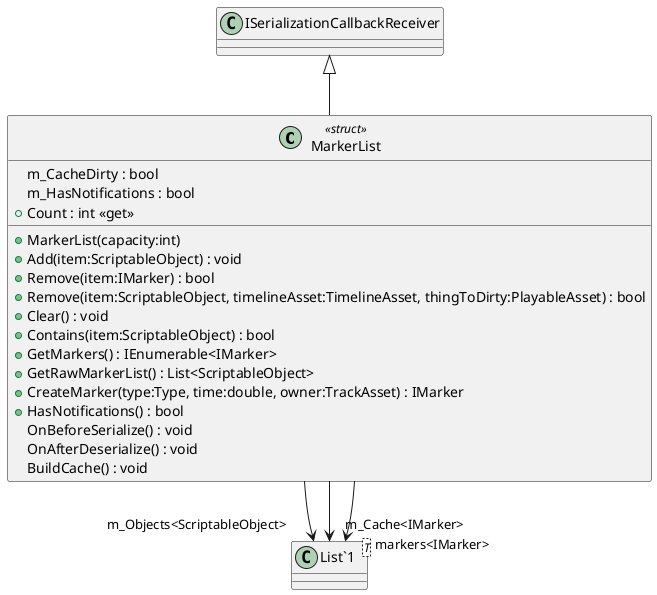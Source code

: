 @startuml
class MarkerList <<struct>> {
    m_CacheDirty : bool
    m_HasNotifications : bool
    + MarkerList(capacity:int)
    + Add(item:ScriptableObject) : void
    + Remove(item:IMarker) : bool
    + Remove(item:ScriptableObject, timelineAsset:TimelineAsset, thingToDirty:PlayableAsset) : bool
    + Clear() : void
    + Contains(item:ScriptableObject) : bool
    + GetMarkers() : IEnumerable<IMarker>
    + Count : int <<get>>
    + GetRawMarkerList() : List<ScriptableObject>
    + CreateMarker(type:Type, time:double, owner:TrackAsset) : IMarker
    + HasNotifications() : bool
    OnBeforeSerialize() : void
    OnAfterDeserialize() : void
    BuildCache() : void
}
class "List`1"<T> {
}
ISerializationCallbackReceiver <|-- MarkerList
MarkerList --> "m_Objects<ScriptableObject>" "List`1"
MarkerList --> "m_Cache<IMarker>" "List`1"
MarkerList --> "markers<IMarker>" "List`1"
@enduml
